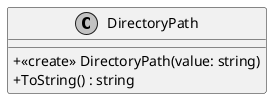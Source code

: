 @startuml
skinparam monochrome true
skinparam classAttributeIconSize 0
!startsub default
class DirectoryPath {
    + <<create>> DirectoryPath(value: string)
    + ToString() : string
}
!endsub
@enduml